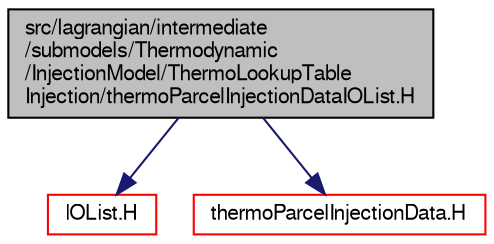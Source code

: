 digraph "src/lagrangian/intermediate/submodels/Thermodynamic/InjectionModel/ThermoLookupTableInjection/thermoParcelInjectionDataIOList.H"
{
  bgcolor="transparent";
  edge [fontname="FreeSans",fontsize="10",labelfontname="FreeSans",labelfontsize="10"];
  node [fontname="FreeSans",fontsize="10",shape=record];
  Node0 [label="src/lagrangian/intermediate\l/submodels/Thermodynamic\l/InjectionModel/ThermoLookupTable\lInjection/thermoParcelInjectionDataIOList.H",height=0.2,width=0.4,color="black", fillcolor="grey75", style="filled", fontcolor="black"];
  Node0 -> Node1 [color="midnightblue",fontsize="10",style="solid",fontname="FreeSans"];
  Node1 [label="IOList.H",height=0.2,width=0.4,color="red",URL="$a09038.html"];
  Node0 -> Node69 [color="midnightblue",fontsize="10",style="solid",fontname="FreeSans"];
  Node69 [label="thermoParcelInjectionData.H",height=0.2,width=0.4,color="red",URL="$a06344.html"];
}
